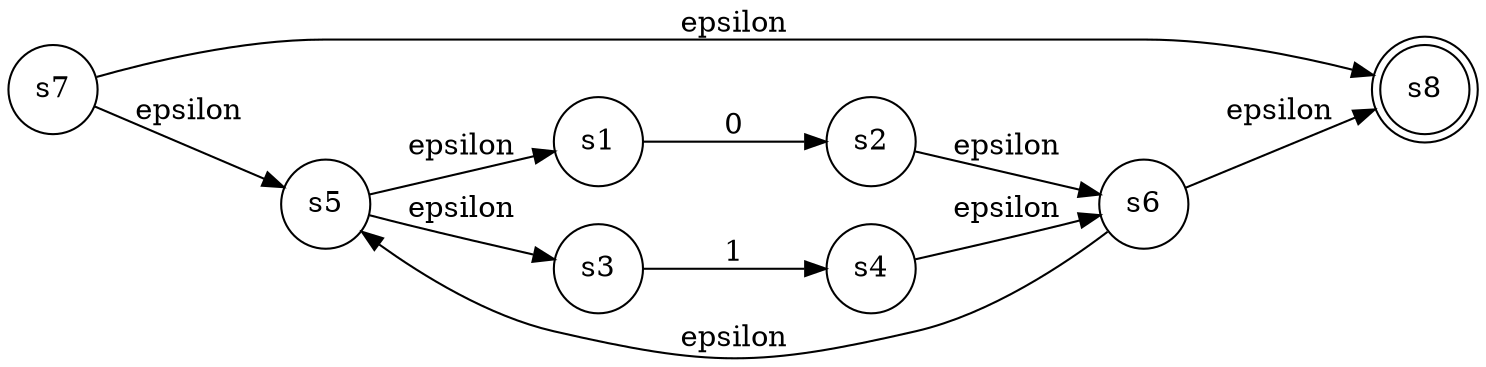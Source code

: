 digraph G {
	rankdir=LR
	node [shape=doublecircle]
	s8
	node [shape=circle]
	s7 -> s5 [label=epsilon]
	s7 -> s8 [label=epsilon]
	s5 -> s1 [label=epsilon]
	s5 -> s3 [label=epsilon]
	s1 -> s2 [label=0]
	s2 -> s6 [label=epsilon]
	s6 -> s8 [label=epsilon]
	s6 -> s5 [label=epsilon]
	s3 -> s4 [label=1]
	s4 -> s6 [label=epsilon]
}
